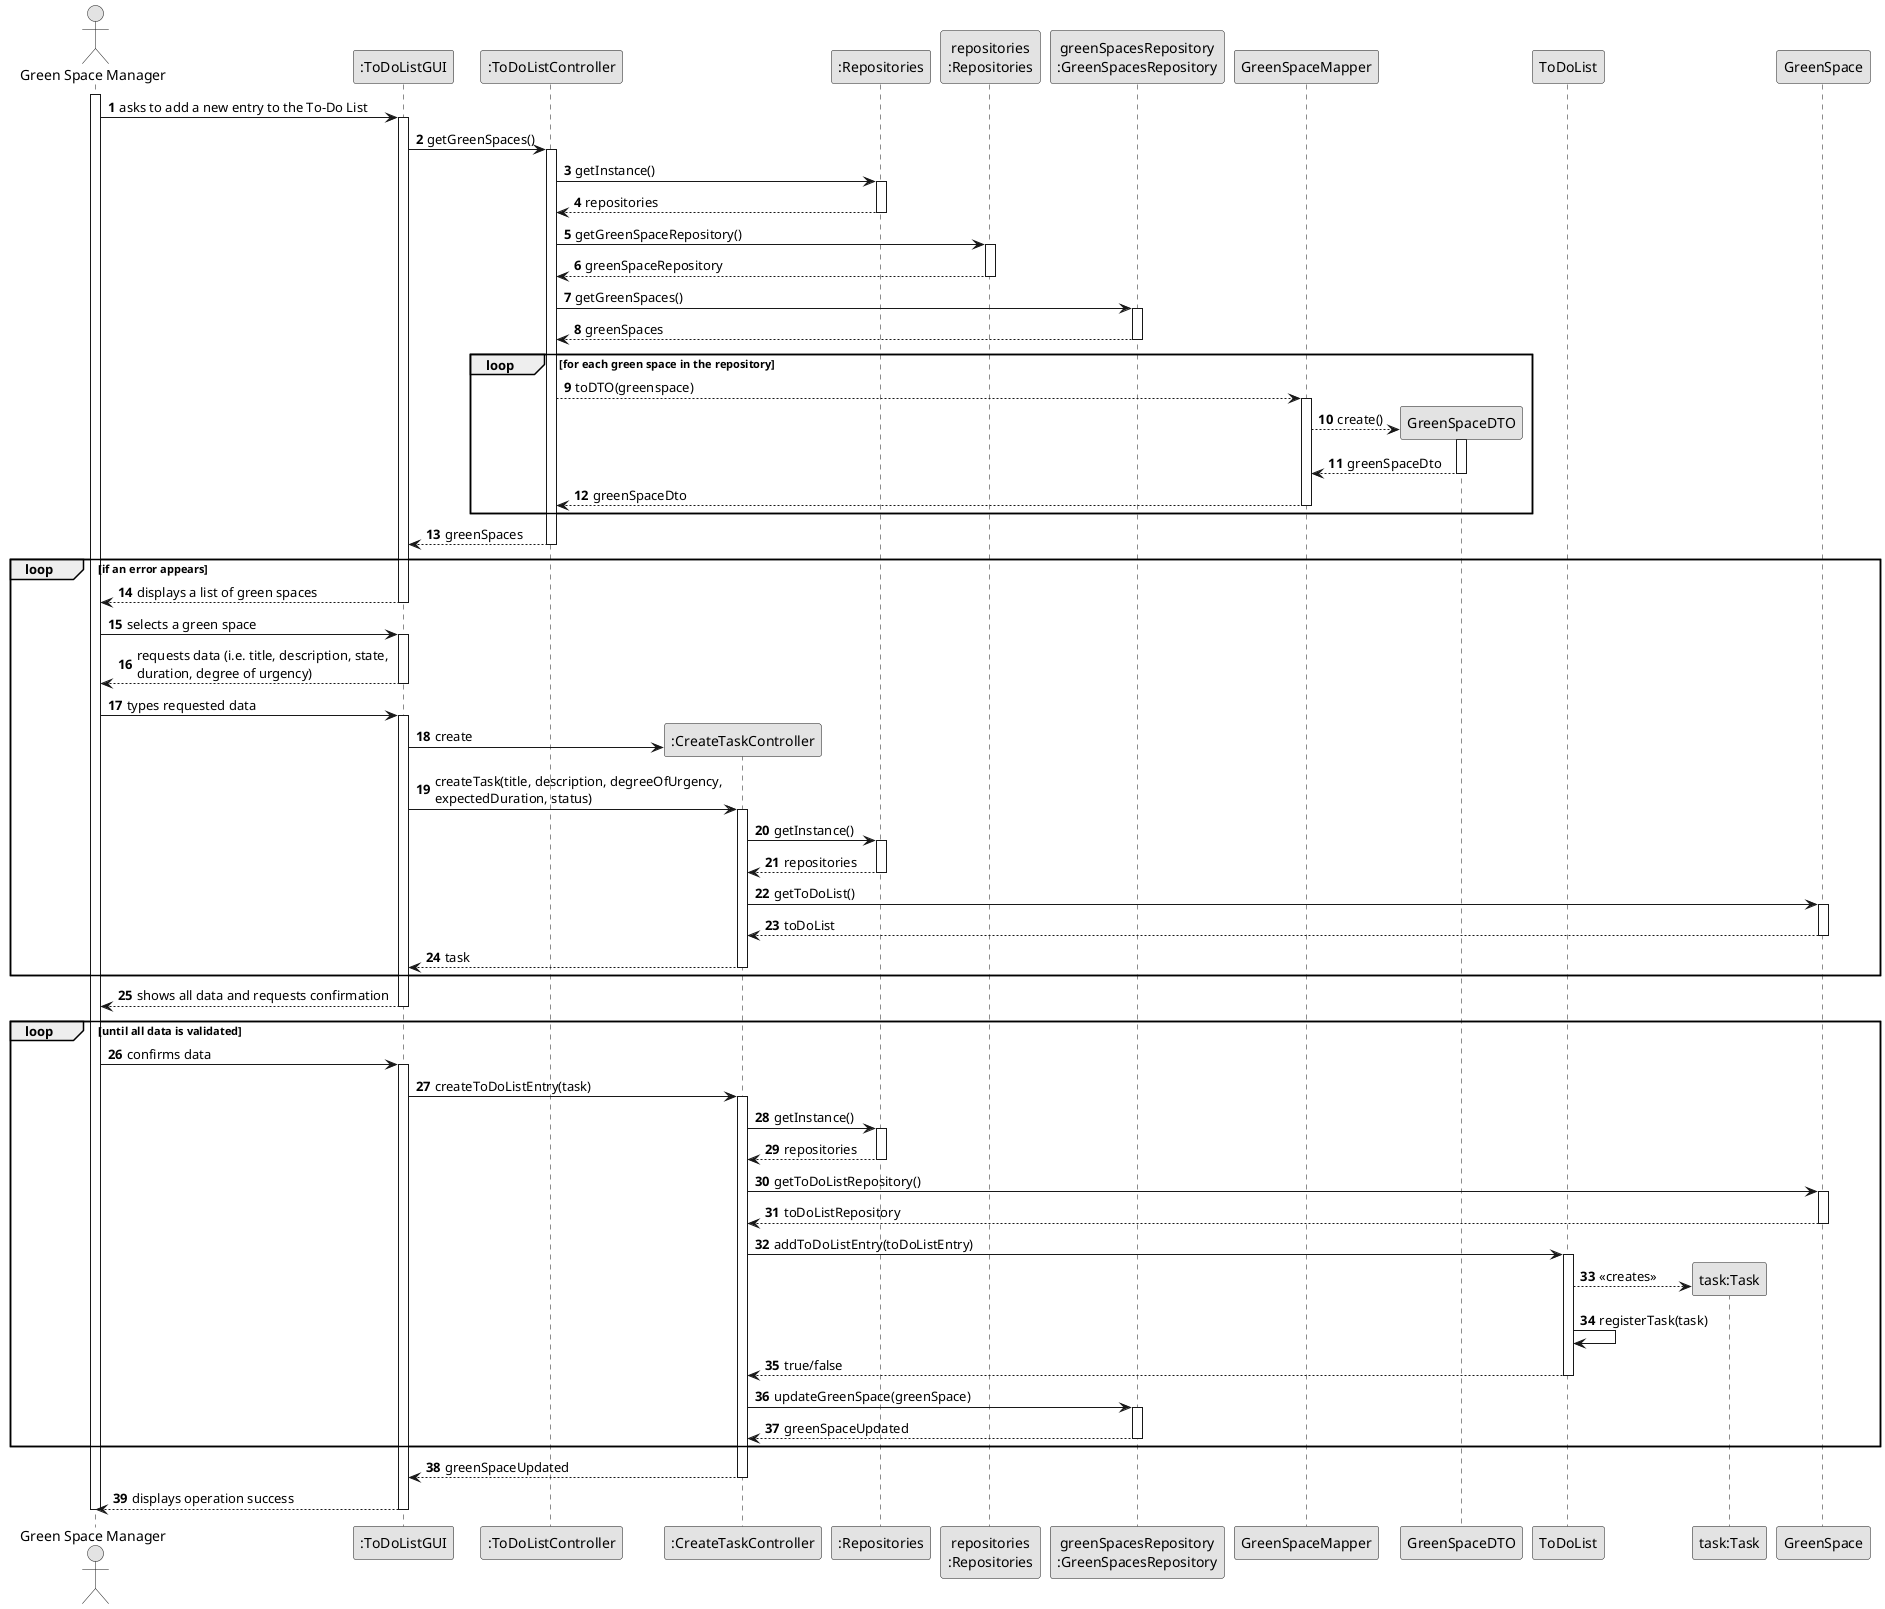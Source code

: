 @startuml
skinparam monochrome true
skinparam packageStyle rectangle
skinparam shadowing false

autonumber

'hide footbox
actor "Green Space Manager" as GSM
participant ":ToDoListGUI" as UI
participant ":ToDoListController" as GSC
participant ":CreateTaskController" as CTRL
participant ":Repositories" as RepositorySingleton
participant "repositories\n:Repositories" as PLAT
participant "greenSpacesRepository\n:GreenSpacesRepository" as GSR
participant "GreenSpaceMapper" as GSMapper
participant "GreenSpaceDTO" as GSDto
participant "ToDoList" as TDL
participant "task:Task" as Task
participant "GreenSpace" as GS

activate GSM

    GSM -> UI : asks to add a new entry to the To-Do List
    activate UI

        UI -> GSC : getGreenSpaces()
        activate GSC

            GSC -> RepositorySingleton : getInstance()
            activate RepositorySingleton

                RepositorySingleton --> GSC : repositories
            deactivate RepositorySingleton

            GSC -> PLAT : getGreenSpaceRepository()
            activate PLAT

                PLAT --> GSC : greenSpaceRepository
            deactivate PLAT

            GSC -> GSR : getGreenSpaces()
            activate GSR

                GSR --> GSC : greenSpaces
            deactivate GSR
            loop for each green space in the repository
            GSC --> GSMapper: toDTO(greenspace)
            activate GSMapper

            GSMapper --> GSDto**: create()
            activate GSDto

            GSDto --> GSMapper: greenSpaceDto
            deactivate GSDto

            GSMapper --> GSC: greenSpaceDto
            deactivate GSMapper

            end

            GSC --> UI : greenSpaces
        deactivate GSC

loop if an error appears

        UI --> GSM : displays a list of green spaces
    deactivate UI

    GSM -> UI : selects a green space
    activate UI

    UI --> GSM :  requests data (i.e. title, description, state, \nduration, degree of urgency)
    deactivate UI

    GSM -> UI : types requested data
    activate UI

        UI -> CTRL** : create

        UI -> CTRL : createTask(title, description, degreeOfUrgency, \nexpectedDuration, status)
        activate CTRL

            CTRL -> RepositorySingleton : getInstance()
                       activate RepositorySingleton

                           RepositorySingleton --> CTRL : repositories
                       deactivate RepositorySingleton

                       CTRL -> GS : getToDoList()
                       activate GS

                           GS --> CTRL : toDoList
                       deactivate GS


                       CTRL --> UI : task
                   deactivate CTRL

                   end

               UI --> GSM : shows all data and requests confirmation
                deactivate UI

                loop until all data is validated

                GSM -> UI : confirms data
                activate UI


        UI -> CTRL : createToDoListEntry(task)
        activate CTRL

            CTRL -> RepositorySingleton : getInstance()
            activate RepositorySingleton

                RepositorySingleton --> CTRL : repositories
            deactivate RepositorySingleton

            CTRL -> GS : getToDoListRepository()
            activate GS

                GS --> CTRL : toDoListRepository
            deactivate GS

            CTRL -> TDL : addToDoListEntry(toDoListEntry)
            activate TDL
            TDL --> Task** : <<creates>>
            TDL -> TDL : registerTask(task)

                TDL --> CTRL : true/false
            deactivate TDL

            CTRL -> GSR : updateGreenSpace(greenSpace)
            activate GSR

            GSR --> CTRL : greenSpaceUpdated
            deactivate GSR
end
            CTRL --> UI : greenSpaceUpdated
        deactivate CTRL

        UI --> GSM : displays operation success

    deactivate UI
    deactivate GSM
@enduml
